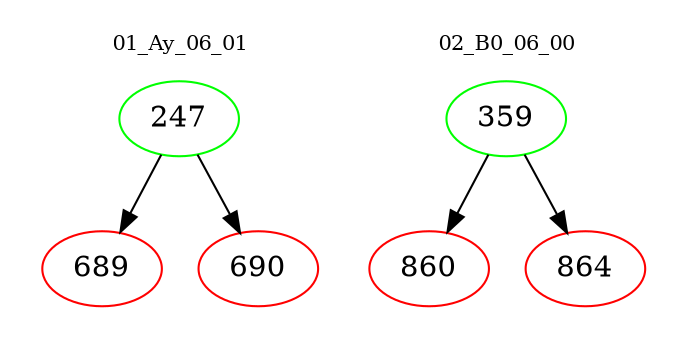 digraph{
subgraph cluster_0 {
color = white
label = "01_Ay_06_01";
fontsize=10;
T0_247 [label="247", color="green"]
T0_247 -> T0_689 [color="black"]
T0_689 [label="689", color="red"]
T0_247 -> T0_690 [color="black"]
T0_690 [label="690", color="red"]
}
subgraph cluster_1 {
color = white
label = "02_B0_06_00";
fontsize=10;
T1_359 [label="359", color="green"]
T1_359 -> T1_860 [color="black"]
T1_860 [label="860", color="red"]
T1_359 -> T1_864 [color="black"]
T1_864 [label="864", color="red"]
}
}
